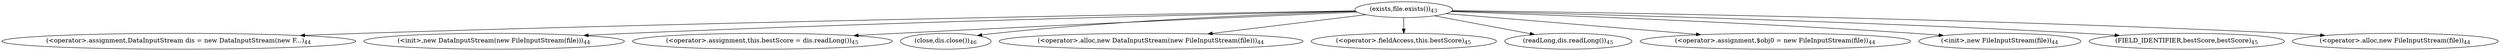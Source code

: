 digraph "loadBestScore" {  
"112" [label = <(exists,file.exists())<SUB>43</SUB>> ]
"116" [label = <(&lt;operator&gt;.assignment,DataInputStream dis = new DataInputStream(new F...)<SUB>44</SUB>> ]
"119" [label = <(&lt;init&gt;,new DataInputStream(new FileInputStream(file)))<SUB>44</SUB>> ]
"130" [label = <(&lt;operator&gt;.assignment,this.bestScore = dis.readLong())<SUB>45</SUB>> ]
"136" [label = <(close,dis.close())<SUB>46</SUB>> ]
"118" [label = <(&lt;operator&gt;.alloc,new DataInputStream(new FileInputStream(file)))<SUB>44</SUB>> ]
"131" [label = <(&lt;operator&gt;.fieldAccess,this.bestScore)<SUB>45</SUB>> ]
"134" [label = <(readLong,dis.readLong())<SUB>45</SUB>> ]
"123" [label = <(&lt;operator&gt;.assignment,$obj0 = new FileInputStream(file))<SUB>44</SUB>> ]
"126" [label = <(&lt;init&gt;,new FileInputStream(file))<SUB>44</SUB>> ]
"133" [label = <(FIELD_IDENTIFIER,bestScore,bestScore)<SUB>45</SUB>> ]
"125" [label = <(&lt;operator&gt;.alloc,new FileInputStream(file))<SUB>44</SUB>> ]
  "112" -> "136" 
  "112" -> "134" 
  "112" -> "116" 
  "112" -> "130" 
  "112" -> "118" 
  "112" -> "131" 
  "112" -> "125" 
  "112" -> "119" 
  "112" -> "126" 
  "112" -> "133" 
  "112" -> "123" 
}
